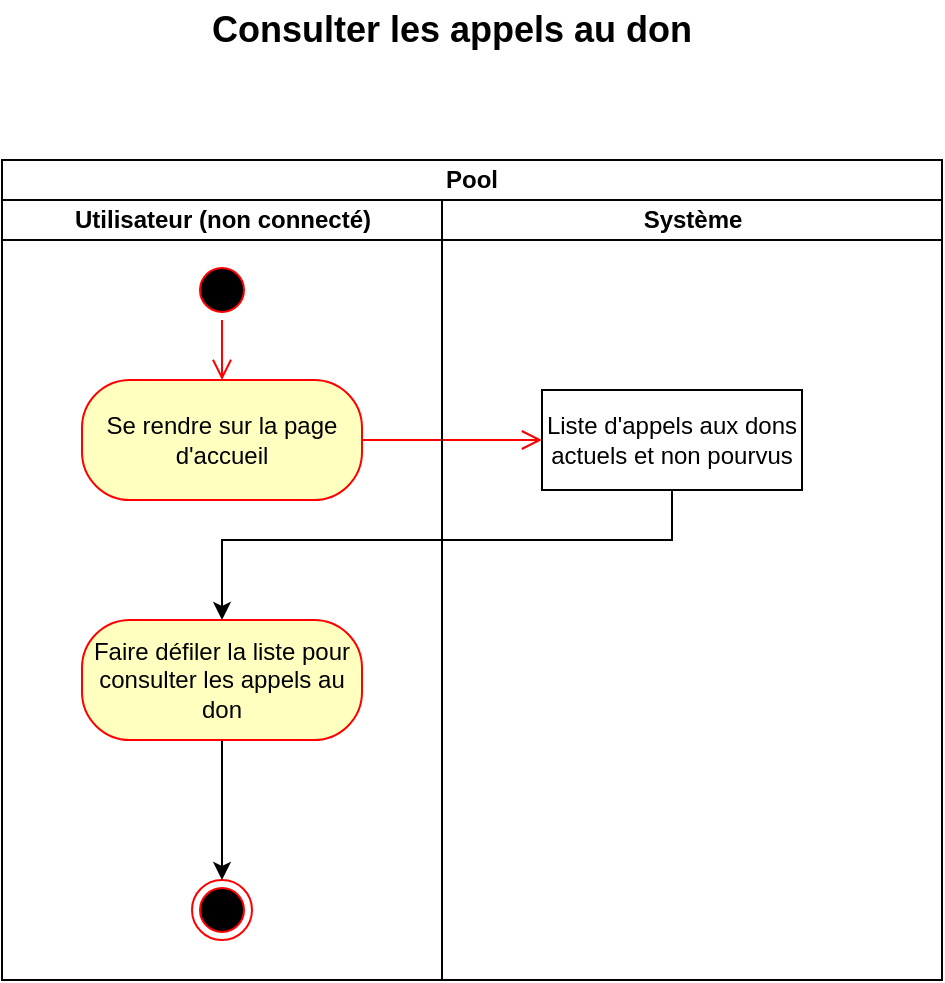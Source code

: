 <mxfile pages="5" version="11.2.8" type="device"><diagram name="Consulter les appels au don" id="P0lrINiCCGDOA02Vjuw0"><mxGraphModel dx="1088" dy="573" grid="1" gridSize="10" guides="1" tooltips="1" connect="1" arrows="1" fold="1" page="1" pageScale="1" pageWidth="827" pageHeight="1169" math="0" shadow="0"><root><mxCell id="GVZaKfd36Tq3ciWpd5Rw-0"/><mxCell id="GVZaKfd36Tq3ciWpd5Rw-1" parent="GVZaKfd36Tq3ciWpd5Rw-0"/><mxCell id="GVZaKfd36Tq3ciWpd5Rw-22" value="Consulter les appels au don" style="text;align=center;fontStyle=1;verticalAlign=middle;spacingLeft=3;spacingRight=3;strokeColor=none;rotatable=0;points=[[0,0.5],[1,0.5]];portConstraint=eastwest;fontSize=18;fontColor=#000000;" parent="GVZaKfd36Tq3ciWpd5Rw-1" vertex="1"><mxGeometry x="370" y="70" width="80" height="26" as="geometry"/></mxCell><mxCell id="zdicAbKn24tZBppEMdkY-4" value="" style="group;flipH=0;" vertex="1" connectable="0" parent="GVZaKfd36Tq3ciWpd5Rw-1"><mxGeometry x="185" y="150" width="470" height="410" as="geometry"/></mxCell><mxCell id="GVZaKfd36Tq3ciWpd5Rw-2" value="Pool" style="swimlane;html=1;childLayout=stackLayout;resizeParent=1;resizeParentMax=0;startSize=20;fontSize=12;fontColor=#000000;whiteSpace=wrap;" parent="zdicAbKn24tZBppEMdkY-4" vertex="1"><mxGeometry width="470" height="410" as="geometry"/></mxCell><mxCell id="GVZaKfd36Tq3ciWpd5Rw-3" value="Utilisateur (non connecté)" style="swimlane;html=1;startSize=20;" parent="GVZaKfd36Tq3ciWpd5Rw-2" vertex="1"><mxGeometry y="20" width="220" height="390" as="geometry"/></mxCell><mxCell id="GVZaKfd36Tq3ciWpd5Rw-4" value="Se rendre sur la page d'accueil " style="rounded=1;whiteSpace=wrap;html=1;arcSize=40;fontColor=#000000;fillColor=#ffffc0;strokeColor=#ff0000;" parent="GVZaKfd36Tq3ciWpd5Rw-3" vertex="1"><mxGeometry x="40" y="90" width="140" height="60" as="geometry"/></mxCell><mxCell id="GVZaKfd36Tq3ciWpd5Rw-5" value="" style="ellipse;html=1;shape=startState;fillColor=#000000;strokeColor=#ff0000;fontSize=12;fontColor=#000000;" parent="GVZaKfd36Tq3ciWpd5Rw-3" vertex="1"><mxGeometry x="95" y="30" width="30" height="30" as="geometry"/></mxCell><mxCell id="GVZaKfd36Tq3ciWpd5Rw-6" value="" style="edgeStyle=orthogonalEdgeStyle;html=1;verticalAlign=bottom;endArrow=open;endSize=8;strokeColor=#ff0000;labelBackgroundColor=#ffffff;fontSize=12;fontColor=#000000;entryX=0.5;entryY=0;entryDx=0;entryDy=0;" parent="GVZaKfd36Tq3ciWpd5Rw-3" source="GVZaKfd36Tq3ciWpd5Rw-5" target="GVZaKfd36Tq3ciWpd5Rw-4" edge="1"><mxGeometry relative="1" as="geometry"><mxPoint x="110" y="90" as="targetPoint"/></mxGeometry></mxCell><mxCell id="GVZaKfd36Tq3ciWpd5Rw-8" value="" style="ellipse;html=1;shape=endState;fillColor=#000000;strokeColor=#ff0000;fontSize=12;fontColor=#000000;" parent="GVZaKfd36Tq3ciWpd5Rw-3" vertex="1"><mxGeometry x="95" y="340" width="30" height="30" as="geometry"/></mxCell><mxCell id="zdicAbKn24tZBppEMdkY-3" style="edgeStyle=orthogonalEdgeStyle;rounded=0;orthogonalLoop=1;jettySize=auto;html=1;entryX=0.5;entryY=0;entryDx=0;entryDy=0;" edge="1" parent="GVZaKfd36Tq3ciWpd5Rw-3" source="zdicAbKn24tZBppEMdkY-2" target="GVZaKfd36Tq3ciWpd5Rw-8"><mxGeometry relative="1" as="geometry"/></mxCell><mxCell id="zdicAbKn24tZBppEMdkY-2" value="Faire défiler la liste pour consulter les appels au don" style="rounded=1;whiteSpace=wrap;html=1;arcSize=40;fontColor=#000000;fillColor=#ffffc0;strokeColor=#ff0000;" vertex="1" parent="GVZaKfd36Tq3ciWpd5Rw-3"><mxGeometry x="40" y="210" width="140" height="60" as="geometry"/></mxCell><mxCell id="GVZaKfd36Tq3ciWpd5Rw-9" value="" style="edgeStyle=orthogonalEdgeStyle;html=1;verticalAlign=bottom;endArrow=open;endSize=8;strokeColor=#ff0000;labelBackgroundColor=#ffffff;fontSize=12;fontColor=#000000;entryX=0;entryY=0.5;entryDx=0;entryDy=0;" parent="GVZaKfd36Tq3ciWpd5Rw-2" source="GVZaKfd36Tq3ciWpd5Rw-4" target="GVZaKfd36Tq3ciWpd5Rw-15" edge="1"><mxGeometry relative="1" as="geometry"><mxPoint x="100" y="260" as="targetPoint"/></mxGeometry></mxCell><mxCell id="GVZaKfd36Tq3ciWpd5Rw-11" value="Système" style="swimlane;html=1;startSize=20;" parent="GVZaKfd36Tq3ciWpd5Rw-2" vertex="1"><mxGeometry x="220" y="20" width="250" height="390" as="geometry"><mxRectangle x="120" y="20" width="70" height="460" as="alternateBounds"/></mxGeometry></mxCell><mxCell id="GVZaKfd36Tq3ciWpd5Rw-15" value="Liste d'appels aux dons actuels et non pourvus" style="html=1;fontSize=12;fontColor=#000000;whiteSpace=wrap;" parent="GVZaKfd36Tq3ciWpd5Rw-11" vertex="1"><mxGeometry x="50" y="95" width="130" height="50" as="geometry"/></mxCell><mxCell id="GVZaKfd36Tq3ciWpd5Rw-21" style="edgeStyle=orthogonalEdgeStyle;rounded=0;orthogonalLoop=1;jettySize=auto;html=1;labelBackgroundColor=#ffffff;startArrow=none;startFill=0;fontSize=12;fontColor=#000000;" parent="GVZaKfd36Tq3ciWpd5Rw-2" source="GVZaKfd36Tq3ciWpd5Rw-15" edge="1"><mxGeometry relative="1" as="geometry"><mxPoint x="110" y="230" as="targetPoint"/><Array as="points"><mxPoint x="335" y="190"/><mxPoint x="110" y="190"/></Array></mxGeometry></mxCell></root></mxGraphModel></diagram><diagram name="S'inscrir" id="MqLN5QoLt9pN74V2qK0Q"><mxGraphModel dx="1088" dy="573" grid="1" gridSize="10" guides="1" tooltips="1" connect="1" arrows="1" fold="1" page="1" pageScale="1" pageWidth="827" pageHeight="1169" math="0" shadow="0"><root><mxCell id="l8GvAmq7IpzJVR5yXjVX-0"/><mxCell id="l8GvAmq7IpzJVR5yXjVX-1" parent="l8GvAmq7IpzJVR5yXjVX-0"/><mxCell id="l8GvAmq7IpzJVR5yXjVX-2" value="Pool" style="swimlane;html=1;childLayout=stackLayout;resizeParent=1;resizeParentMax=0;startSize=20;fontSize=12;fontColor=#000000;whiteSpace=wrap;" parent="l8GvAmq7IpzJVR5yXjVX-1" vertex="1"><mxGeometry x="120" y="150" width="530" height="450" as="geometry"/></mxCell><mxCell id="l8GvAmq7IpzJVR5yXjVX-3" value="Utilisateur (non connecté)" style="swimlane;html=1;startSize=20;" parent="l8GvAmq7IpzJVR5yXjVX-2" vertex="1"><mxGeometry y="20" width="220" height="430" as="geometry"/></mxCell><mxCell id="l8GvAmq7IpzJVR5yXjVX-4" value="Cliquer sur le contrôle d'accès au formulaire d'inscription" style="rounded=1;whiteSpace=wrap;html=1;arcSize=40;fontColor=#000000;fillColor=#ffffc0;strokeColor=#ff0000;" parent="l8GvAmq7IpzJVR5yXjVX-3" vertex="1"><mxGeometry x="30" y="88" width="160" height="60" as="geometry"/></mxCell><mxCell id="l8GvAmq7IpzJVR5yXjVX-5" value="" style="ellipse;html=1;shape=startState;fillColor=#000000;strokeColor=#ff0000;fontSize=12;fontColor=#000000;" parent="l8GvAmq7IpzJVR5yXjVX-3" vertex="1"><mxGeometry x="95" y="30" width="30" height="30" as="geometry"/></mxCell><mxCell id="l8GvAmq7IpzJVR5yXjVX-6" value="" style="edgeStyle=orthogonalEdgeStyle;html=1;verticalAlign=bottom;endArrow=open;endSize=8;strokeColor=#ff0000;labelBackgroundColor=#ffffff;fontSize=12;fontColor=#000000;entryX=0.5;entryY=0;entryDx=0;entryDy=0;" parent="l8GvAmq7IpzJVR5yXjVX-3" source="l8GvAmq7IpzJVR5yXjVX-5" target="l8GvAmq7IpzJVR5yXjVX-4" edge="1"><mxGeometry relative="1" as="geometry"><mxPoint x="110" y="90" as="targetPoint"/></mxGeometry></mxCell><mxCell id="l8GvAmq7IpzJVR5yXjVX-7" value="Remplir le formulaire d'inscription et le soumettre" style="rounded=1;whiteSpace=wrap;html=1;arcSize=40;fontColor=#000000;fillColor=#ffffc0;strokeColor=#ff0000;" parent="l8GvAmq7IpzJVR5yXjVX-3" vertex="1"><mxGeometry x="30" y="208" width="160" height="60" as="geometry"/></mxCell><mxCell id="l8GvAmq7IpzJVR5yXjVX-8" value="" style="ellipse;html=1;shape=endState;fillColor=#000000;strokeColor=#ff0000;fontSize=12;fontColor=#000000;" parent="l8GvAmq7IpzJVR5yXjVX-3" vertex="1"><mxGeometry x="95" y="379" width="30" height="30" as="geometry"/></mxCell><mxCell id="l8GvAmq7IpzJVR5yXjVX-9" value="" style="edgeStyle=orthogonalEdgeStyle;html=1;verticalAlign=bottom;endArrow=open;endSize=8;strokeColor=#ff0000;labelBackgroundColor=#ffffff;fontSize=12;fontColor=#000000;entryX=0;entryY=0.5;entryDx=0;entryDy=0;" parent="l8GvAmq7IpzJVR5yXjVX-2" source="l8GvAmq7IpzJVR5yXjVX-4" target="l8GvAmq7IpzJVR5yXjVX-15" edge="1"><mxGeometry relative="1" as="geometry"><mxPoint x="100" y="260" as="targetPoint"/></mxGeometry></mxCell><mxCell id="l8GvAmq7IpzJVR5yXjVX-10" value="" style="edgeStyle=orthogonalEdgeStyle;html=1;verticalAlign=bottom;endArrow=open;endSize=8;strokeColor=#ff0000;labelBackgroundColor=#ffffff;fontSize=12;fontColor=#000000;entryX=0;entryY=0.5;entryDx=0;entryDy=0;" parent="l8GvAmq7IpzJVR5yXjVX-2" source="l8GvAmq7IpzJVR5yXjVX-7" target="l8GvAmq7IpzJVR5yXjVX-12" edge="1"><mxGeometry relative="1" as="geometry"><mxPoint x="100" y="328" as="targetPoint"/></mxGeometry></mxCell><mxCell id="l8GvAmq7IpzJVR5yXjVX-11" value="Système" style="swimlane;html=1;startSize=20;glass=0;" parent="l8GvAmq7IpzJVR5yXjVX-2" vertex="1"><mxGeometry x="220" y="20" width="310" height="430" as="geometry"><mxRectangle x="120" y="20" width="70" height="460" as="alternateBounds"/></mxGeometry></mxCell><mxCell id="l8GvAmq7IpzJVR5yXjVX-12" value="Validé" style="rhombus;whiteSpace=wrap;html=1;fillColor=#ffffc0;strokeColor=#ff0000;fontSize=12;fontColor=#000000;" parent="l8GvAmq7IpzJVR5yXjVX-11" vertex="1"><mxGeometry x="75" y="218" width="80" height="40" as="geometry"/></mxCell><mxCell id="l8GvAmq7IpzJVR5yXjVX-13" value="non" style="edgeStyle=orthogonalEdgeStyle;html=1;align=left;verticalAlign=bottom;endArrow=open;endSize=8;strokeColor=#ff0000;labelBackgroundColor=#ffffff;fontSize=12;fontColor=#000000;entryX=0;entryY=0.5;entryDx=0;entryDy=0;" parent="l8GvAmq7IpzJVR5yXjVX-11" source="l8GvAmq7IpzJVR5yXjVX-12" target="l8GvAmq7IpzJVR5yXjVX-16" edge="1"><mxGeometry x="-1" relative="1" as="geometry"><mxPoint x="245" y="238" as="targetPoint"/></mxGeometry></mxCell><mxCell id="l8GvAmq7IpzJVR5yXjVX-14" value="oui" style="edgeStyle=orthogonalEdgeStyle;html=1;align=left;verticalAlign=top;endArrow=open;endSize=8;strokeColor=#ff0000;labelBackgroundColor=#ffffff;fontSize=12;fontColor=#000000;entryX=0.5;entryY=0;entryDx=0;entryDy=0;" parent="l8GvAmq7IpzJVR5yXjVX-11" source="l8GvAmq7IpzJVR5yXjVX-12" target="l8GvAmq7IpzJVR5yXjVX-18" edge="1"><mxGeometry x="-1" relative="1" as="geometry"><mxPoint x="105" y="290" as="targetPoint"/></mxGeometry></mxCell><mxCell id="l8GvAmq7IpzJVR5yXjVX-15" value="Envoi du formulaire d'inscription" style="html=1;fontSize=12;fontColor=#000000;whiteSpace=wrap;" parent="l8GvAmq7IpzJVR5yXjVX-11" vertex="1"><mxGeometry x="40" y="90.5" width="150" height="55" as="geometry"/></mxCell><mxCell id="l8GvAmq7IpzJVR5yXjVX-16" value="Reprendre*" style="rhombus;whiteSpace=wrap;html=1;fillColor=#ffffc0;strokeColor=#ff0000;fontSize=12;fontColor=#000000;" parent="l8GvAmq7IpzJVR5yXjVX-11" vertex="1"><mxGeometry x="210" y="218" width="80" height="40" as="geometry"/></mxCell><mxCell id="l8GvAmq7IpzJVR5yXjVX-18" value="Message de félicitation pour l'inscription réussie" style="html=1;fontSize=12;fontColor=#000000;whiteSpace=wrap;" parent="l8GvAmq7IpzJVR5yXjVX-11" vertex="1"><mxGeometry x="50" y="290" width="130" height="60" as="geometry"/></mxCell><mxCell id="6wo7pFN15S4GRbsCO4bb-0" value="** Rollback" style="shape=note;whiteSpace=wrap;html=1;size=14;verticalAlign=middle;align=left;spacingTop=-6;fontSize=12;fontColor=#000000;comic=0;" parent="l8GvAmq7IpzJVR5yXjVX-11" vertex="1"><mxGeometry x="264" y="297.5" width="70" height="45" as="geometry"/></mxCell><mxCell id="GgJTJfHPuxnHZJXMslSK-2" value="oui" style="edgeStyle=orthogonalEdgeStyle;html=1;align=left;verticalAlign=bottom;endArrow=open;endSize=8;strokeColor=#ff0000;labelBackgroundColor=#ffffff;fontSize=12;fontColor=#000000;entryX=1;entryY=0.5;entryDx=0;entryDy=0;exitX=0.5;exitY=0;exitDx=0;exitDy=0;" edge="1" parent="l8GvAmq7IpzJVR5yXjVX-11" source="l8GvAmq7IpzJVR5yXjVX-16" target="l8GvAmq7IpzJVR5yXjVX-15"><mxGeometry x="-0.884" relative="1" as="geometry"><mxPoint x="-125" y="306" as="targetPoint"/><mxPoint as="offset"/><mxPoint x="220" y="170" as="sourcePoint"/></mxGeometry></mxCell><mxCell id="l8GvAmq7IpzJVR5yXjVX-19" value="non**" style="edgeStyle=orthogonalEdgeStyle;html=1;align=left;verticalAlign=bottom;endArrow=open;endSize=8;strokeColor=#ff0000;labelBackgroundColor=#ffffff;fontSize=12;fontColor=#000000;entryX=1;entryY=0.5;entryDx=0;entryDy=0;exitX=0.5;exitY=1;exitDx=0;exitDy=0;" parent="l8GvAmq7IpzJVR5yXjVX-2" source="l8GvAmq7IpzJVR5yXjVX-16" target="l8GvAmq7IpzJVR5yXjVX-8" edge="1"><mxGeometry x="-0.884" relative="1" as="geometry"><mxPoint x="580" y="200" as="targetPoint"/><mxPoint as="offset"/></mxGeometry></mxCell><mxCell id="l8GvAmq7IpzJVR5yXjVX-20" style="edgeStyle=orthogonalEdgeStyle;rounded=0;orthogonalLoop=1;jettySize=auto;html=1;entryX=0.5;entryY=0;entryDx=0;entryDy=0;labelBackgroundColor=#ffffff;startArrow=none;startFill=0;fontSize=12;fontColor=#000000;" parent="l8GvAmq7IpzJVR5yXjVX-2" source="l8GvAmq7IpzJVR5yXjVX-18" target="l8GvAmq7IpzJVR5yXjVX-8" edge="1"><mxGeometry relative="1" as="geometry"/></mxCell><mxCell id="l8GvAmq7IpzJVR5yXjVX-21" style="edgeStyle=orthogonalEdgeStyle;rounded=0;orthogonalLoop=1;jettySize=auto;html=1;entryX=0.5;entryY=0;entryDx=0;entryDy=0;labelBackgroundColor=#ffffff;startArrow=none;startFill=0;fontSize=12;fontColor=#000000;" parent="l8GvAmq7IpzJVR5yXjVX-2" source="l8GvAmq7IpzJVR5yXjVX-15" target="l8GvAmq7IpzJVR5yXjVX-7" edge="1"><mxGeometry relative="1" as="geometry"><Array as="points"><mxPoint x="335" y="190"/><mxPoint x="110" y="190"/></Array></mxGeometry></mxCell><mxCell id="l8GvAmq7IpzJVR5yXjVX-22" value="S'inscrir" style="text;align=center;fontStyle=1;verticalAlign=middle;spacingLeft=3;spacingRight=3;strokeColor=none;rotatable=0;points=[[0,0.5],[1,0.5]];portConstraint=eastwest;fontSize=18;fontColor=#000000;" parent="l8GvAmq7IpzJVR5yXjVX-1" vertex="1"><mxGeometry x="370" y="70" width="80" height="26" as="geometry"/></mxCell></root></mxGraphModel></diagram><diagram name="Se connecter" id="Dz3mIVA8AO2dNZ0YZ5um"><mxGraphModel dx="1088" dy="573" grid="1" gridSize="10" guides="1" tooltips="1" connect="1" arrows="1" fold="1" page="1" pageScale="1" pageWidth="827" pageHeight="1169" math="0" shadow="0"><root><mxCell id="5kyhMYOm9SVnD8MLk35U-0"/><mxCell id="5kyhMYOm9SVnD8MLk35U-1" parent="5kyhMYOm9SVnD8MLk35U-0"/><mxCell id="5kyhMYOm9SVnD8MLk35U-2" value="Pool" style="swimlane;html=1;childLayout=stackLayout;resizeParent=1;resizeParentMax=0;startSize=20;fontSize=12;fontColor=#000000;whiteSpace=wrap;" vertex="1" parent="5kyhMYOm9SVnD8MLk35U-1"><mxGeometry x="120" y="150" width="530" height="450" as="geometry"/></mxCell><mxCell id="5kyhMYOm9SVnD8MLk35U-3" value="Utilisateur (non connecté)" style="swimlane;html=1;startSize=20;" vertex="1" parent="5kyhMYOm9SVnD8MLk35U-2"><mxGeometry y="20" width="220" height="430" as="geometry"/></mxCell><mxCell id="5kyhMYOm9SVnD8MLk35U-4" value="Cliquer sur le contrôle d'accès au formulaire de connexion" style="rounded=1;whiteSpace=wrap;html=1;arcSize=40;fontColor=#000000;fillColor=#ffffc0;strokeColor=#ff0000;" vertex="1" parent="5kyhMYOm9SVnD8MLk35U-3"><mxGeometry x="30" y="88" width="160" height="60" as="geometry"/></mxCell><mxCell id="5kyhMYOm9SVnD8MLk35U-5" value="" style="ellipse;html=1;shape=startState;fillColor=#000000;strokeColor=#ff0000;fontSize=12;fontColor=#000000;" vertex="1" parent="5kyhMYOm9SVnD8MLk35U-3"><mxGeometry x="95" y="30" width="30" height="30" as="geometry"/></mxCell><mxCell id="5kyhMYOm9SVnD8MLk35U-6" value="" style="edgeStyle=orthogonalEdgeStyle;html=1;verticalAlign=bottom;endArrow=open;endSize=8;strokeColor=#ff0000;labelBackgroundColor=#ffffff;fontSize=12;fontColor=#000000;entryX=0.5;entryY=0;entryDx=0;entryDy=0;" edge="1" parent="5kyhMYOm9SVnD8MLk35U-3" source="5kyhMYOm9SVnD8MLk35U-5" target="5kyhMYOm9SVnD8MLk35U-4"><mxGeometry relative="1" as="geometry"><mxPoint x="110" y="90" as="targetPoint"/></mxGeometry></mxCell><mxCell id="5kyhMYOm9SVnD8MLk35U-7" value="Remplir le formulaire de connexion et le soumettre" style="rounded=1;whiteSpace=wrap;html=1;arcSize=40;fontColor=#000000;fillColor=#ffffc0;strokeColor=#ff0000;" vertex="1" parent="5kyhMYOm9SVnD8MLk35U-3"><mxGeometry x="30" y="208" width="160" height="60" as="geometry"/></mxCell><mxCell id="5kyhMYOm9SVnD8MLk35U-8" value="" style="ellipse;html=1;shape=endState;fillColor=#000000;strokeColor=#ff0000;fontSize=12;fontColor=#000000;" vertex="1" parent="5kyhMYOm9SVnD8MLk35U-3"><mxGeometry x="95" y="379" width="30" height="30" as="geometry"/></mxCell><mxCell id="5kyhMYOm9SVnD8MLk35U-9" value="" style="edgeStyle=orthogonalEdgeStyle;html=1;verticalAlign=bottom;endArrow=open;endSize=8;strokeColor=#ff0000;labelBackgroundColor=#ffffff;fontSize=12;fontColor=#000000;entryX=0;entryY=0.5;entryDx=0;entryDy=0;" edge="1" parent="5kyhMYOm9SVnD8MLk35U-2" source="5kyhMYOm9SVnD8MLk35U-4" target="5kyhMYOm9SVnD8MLk35U-15"><mxGeometry relative="1" as="geometry"><mxPoint x="100" y="260" as="targetPoint"/></mxGeometry></mxCell><mxCell id="5kyhMYOm9SVnD8MLk35U-10" value="" style="edgeStyle=orthogonalEdgeStyle;html=1;verticalAlign=bottom;endArrow=open;endSize=8;strokeColor=#ff0000;labelBackgroundColor=#ffffff;fontSize=12;fontColor=#000000;entryX=0;entryY=0.5;entryDx=0;entryDy=0;" edge="1" parent="5kyhMYOm9SVnD8MLk35U-2" source="5kyhMYOm9SVnD8MLk35U-7" target="5kyhMYOm9SVnD8MLk35U-12"><mxGeometry relative="1" as="geometry"><mxPoint x="100" y="328" as="targetPoint"/></mxGeometry></mxCell><mxCell id="5kyhMYOm9SVnD8MLk35U-11" value="Système" style="swimlane;html=1;startSize=20;glass=0;" vertex="1" parent="5kyhMYOm9SVnD8MLk35U-2"><mxGeometry x="220" y="20" width="310" height="430" as="geometry"><mxRectangle x="120" y="20" width="70" height="460" as="alternateBounds"/></mxGeometry></mxCell><mxCell id="5kyhMYOm9SVnD8MLk35U-12" value="Validé" style="rhombus;whiteSpace=wrap;html=1;fillColor=#ffffc0;strokeColor=#ff0000;fontSize=12;fontColor=#000000;" vertex="1" parent="5kyhMYOm9SVnD8MLk35U-11"><mxGeometry x="75" y="218" width="80" height="40" as="geometry"/></mxCell><mxCell id="5kyhMYOm9SVnD8MLk35U-13" value="non" style="edgeStyle=orthogonalEdgeStyle;html=1;align=left;verticalAlign=bottom;endArrow=open;endSize=8;strokeColor=#ff0000;labelBackgroundColor=#ffffff;fontSize=12;fontColor=#000000;entryX=0;entryY=0.5;entryDx=0;entryDy=0;" edge="1" parent="5kyhMYOm9SVnD8MLk35U-11" source="5kyhMYOm9SVnD8MLk35U-12" target="5kyhMYOm9SVnD8MLk35U-16"><mxGeometry x="-1" relative="1" as="geometry"><mxPoint x="245" y="238" as="targetPoint"/></mxGeometry></mxCell><mxCell id="5kyhMYOm9SVnD8MLk35U-14" value="oui" style="edgeStyle=orthogonalEdgeStyle;html=1;align=left;verticalAlign=top;endArrow=open;endSize=8;strokeColor=#ff0000;labelBackgroundColor=#ffffff;fontSize=12;fontColor=#000000;entryX=0.5;entryY=0;entryDx=0;entryDy=0;" edge="1" parent="5kyhMYOm9SVnD8MLk35U-11" source="5kyhMYOm9SVnD8MLk35U-12" target="5kyhMYOm9SVnD8MLk35U-17"><mxGeometry x="-1" relative="1" as="geometry"><mxPoint x="105" y="290" as="targetPoint"/></mxGeometry></mxCell><mxCell id="5kyhMYOm9SVnD8MLk35U-15" value="Envoi du formulaire de connexion" style="html=1;fontSize=12;fontColor=#000000;whiteSpace=wrap;" vertex="1" parent="5kyhMYOm9SVnD8MLk35U-11"><mxGeometry x="40" y="90.5" width="150" height="55" as="geometry"/></mxCell><mxCell id="5kyhMYOm9SVnD8MLk35U-16" value="Reprendre*" style="rhombus;whiteSpace=wrap;html=1;fillColor=#ffffc0;strokeColor=#ff0000;fontSize=12;fontColor=#000000;" vertex="1" parent="5kyhMYOm9SVnD8MLk35U-11"><mxGeometry x="210" y="218" width="80" height="40" as="geometry"/></mxCell><mxCell id="5kyhMYOm9SVnD8MLk35U-17" value="Affichage de la page d'accueil pour l'utilisateur connecté" style="html=1;fontSize=12;fontColor=#000000;whiteSpace=wrap;" vertex="1" parent="5kyhMYOm9SVnD8MLk35U-11"><mxGeometry x="50" y="290" width="130" height="60" as="geometry"/></mxCell><mxCell id="5kyhMYOm9SVnD8MLk35U-18" value="** Rollback" style="shape=note;whiteSpace=wrap;html=1;size=14;verticalAlign=middle;align=left;spacingTop=-6;fontSize=12;fontColor=#000000;comic=0;" vertex="1" parent="5kyhMYOm9SVnD8MLk35U-11"><mxGeometry x="264" y="297.5" width="70" height="45" as="geometry"/></mxCell><mxCell id="5kyhMYOm9SVnD8MLk35U-19" value="oui" style="edgeStyle=orthogonalEdgeStyle;html=1;align=left;verticalAlign=bottom;endArrow=open;endSize=8;strokeColor=#ff0000;labelBackgroundColor=#ffffff;fontSize=12;fontColor=#000000;entryX=1;entryY=0.5;entryDx=0;entryDy=0;exitX=0.5;exitY=0;exitDx=0;exitDy=0;" edge="1" parent="5kyhMYOm9SVnD8MLk35U-11" source="5kyhMYOm9SVnD8MLk35U-16" target="5kyhMYOm9SVnD8MLk35U-15"><mxGeometry x="-0.884" relative="1" as="geometry"><mxPoint x="-125" y="306" as="targetPoint"/><mxPoint as="offset"/><mxPoint x="220" y="170" as="sourcePoint"/></mxGeometry></mxCell><mxCell id="5kyhMYOm9SVnD8MLk35U-20" value="non**" style="edgeStyle=orthogonalEdgeStyle;html=1;align=left;verticalAlign=bottom;endArrow=open;endSize=8;strokeColor=#ff0000;labelBackgroundColor=#ffffff;fontSize=12;fontColor=#000000;entryX=1;entryY=0.5;entryDx=0;entryDy=0;exitX=0.5;exitY=1;exitDx=0;exitDy=0;" edge="1" parent="5kyhMYOm9SVnD8MLk35U-2" source="5kyhMYOm9SVnD8MLk35U-16" target="5kyhMYOm9SVnD8MLk35U-8"><mxGeometry x="-0.884" relative="1" as="geometry"><mxPoint x="580" y="200" as="targetPoint"/><mxPoint as="offset"/></mxGeometry></mxCell><mxCell id="5kyhMYOm9SVnD8MLk35U-21" style="edgeStyle=orthogonalEdgeStyle;rounded=0;orthogonalLoop=1;jettySize=auto;html=1;entryX=0.5;entryY=0;entryDx=0;entryDy=0;labelBackgroundColor=#ffffff;startArrow=none;startFill=0;fontSize=12;fontColor=#000000;" edge="1" parent="5kyhMYOm9SVnD8MLk35U-2" source="5kyhMYOm9SVnD8MLk35U-17" target="5kyhMYOm9SVnD8MLk35U-8"><mxGeometry relative="1" as="geometry"/></mxCell><mxCell id="5kyhMYOm9SVnD8MLk35U-22" style="edgeStyle=orthogonalEdgeStyle;rounded=0;orthogonalLoop=1;jettySize=auto;html=1;entryX=0.5;entryY=0;entryDx=0;entryDy=0;labelBackgroundColor=#ffffff;startArrow=none;startFill=0;fontSize=12;fontColor=#000000;" edge="1" parent="5kyhMYOm9SVnD8MLk35U-2" source="5kyhMYOm9SVnD8MLk35U-15" target="5kyhMYOm9SVnD8MLk35U-7"><mxGeometry relative="1" as="geometry"><Array as="points"><mxPoint x="335" y="190"/><mxPoint x="110" y="190"/></Array></mxGeometry></mxCell><mxCell id="5kyhMYOm9SVnD8MLk35U-23" value="Se connecter" style="text;align=center;fontStyle=1;verticalAlign=middle;spacingLeft=3;spacingRight=3;strokeColor=none;rotatable=0;points=[[0,0.5],[1,0.5]];portConstraint=eastwest;fontSize=18;fontColor=#000000;" vertex="1" parent="5kyhMYOm9SVnD8MLk35U-1"><mxGeometry x="370" y="70" width="80" height="26" as="geometry"/></mxCell></root></mxGraphModel></diagram><diagram name="Paramétrer les notifications" id="UpJz5eKZUtCER9y2fp8O"><mxGraphModel dx="1088" dy="573" grid="1" gridSize="10" guides="1" tooltips="1" connect="1" arrows="1" fold="1" page="1" pageScale="1" pageWidth="827" pageHeight="1169" math="0" shadow="0"><root><mxCell id="DwGbHDa7MZ-Qcvc0bfbU-0"/><mxCell id="DwGbHDa7MZ-Qcvc0bfbU-1" parent="DwGbHDa7MZ-Qcvc0bfbU-0"/><mxCell id="DwGbHDa7MZ-Qcvc0bfbU-2" value="Pool" style="swimlane;html=1;childLayout=stackLayout;resizeParent=1;resizeParentMax=0;startSize=20;fontSize=12;fontColor=#000000;whiteSpace=wrap;" vertex="1" parent="DwGbHDa7MZ-Qcvc0bfbU-1"><mxGeometry x="120" y="150" width="530" height="450" as="geometry"/></mxCell><mxCell id="DwGbHDa7MZ-Qcvc0bfbU-3" value="Utilisateur (connecté)" style="swimlane;html=1;startSize=20;" vertex="1" parent="DwGbHDa7MZ-Qcvc0bfbU-2"><mxGeometry y="20" width="220" height="430" as="geometry"/></mxCell><mxCell id="DwGbHDa7MZ-Qcvc0bfbU-4" value="Cliquer sur le contrôle d'accès aux paramètres de notification" style="rounded=1;whiteSpace=wrap;html=1;arcSize=40;fontColor=#000000;fillColor=#ffffc0;strokeColor=#ff0000;" vertex="1" parent="DwGbHDa7MZ-Qcvc0bfbU-3"><mxGeometry x="30" y="88" width="160" height="60" as="geometry"/></mxCell><mxCell id="DwGbHDa7MZ-Qcvc0bfbU-5" value="" style="ellipse;html=1;shape=startState;fillColor=#000000;strokeColor=#ff0000;fontSize=12;fontColor=#000000;" vertex="1" parent="DwGbHDa7MZ-Qcvc0bfbU-3"><mxGeometry x="95" y="30" width="30" height="30" as="geometry"/></mxCell><mxCell id="DwGbHDa7MZ-Qcvc0bfbU-6" value="" style="edgeStyle=orthogonalEdgeStyle;html=1;verticalAlign=bottom;endArrow=open;endSize=8;strokeColor=#ff0000;labelBackgroundColor=#ffffff;fontSize=12;fontColor=#000000;entryX=0.5;entryY=0;entryDx=0;entryDy=0;" edge="1" parent="DwGbHDa7MZ-Qcvc0bfbU-3" source="DwGbHDa7MZ-Qcvc0bfbU-5" target="DwGbHDa7MZ-Qcvc0bfbU-4"><mxGeometry relative="1" as="geometry"><mxPoint x="110" y="90" as="targetPoint"/></mxGeometry></mxCell><mxCell id="DwGbHDa7MZ-Qcvc0bfbU-7" value="Remplir/modifier les paramètres et les soumettre" style="rounded=1;whiteSpace=wrap;html=1;arcSize=40;fontColor=#000000;fillColor=#ffffc0;strokeColor=#ff0000;" vertex="1" parent="DwGbHDa7MZ-Qcvc0bfbU-3"><mxGeometry x="30" y="208" width="160" height="60" as="geometry"/></mxCell><mxCell id="DwGbHDa7MZ-Qcvc0bfbU-8" value="" style="ellipse;html=1;shape=endState;fillColor=#000000;strokeColor=#ff0000;fontSize=12;fontColor=#000000;" vertex="1" parent="DwGbHDa7MZ-Qcvc0bfbU-3"><mxGeometry x="95" y="379" width="30" height="30" as="geometry"/></mxCell><mxCell id="DwGbHDa7MZ-Qcvc0bfbU-9" value="" style="edgeStyle=orthogonalEdgeStyle;html=1;verticalAlign=bottom;endArrow=open;endSize=8;strokeColor=#ff0000;labelBackgroundColor=#ffffff;fontSize=12;fontColor=#000000;entryX=0;entryY=0.5;entryDx=0;entryDy=0;" edge="1" parent="DwGbHDa7MZ-Qcvc0bfbU-2" source="DwGbHDa7MZ-Qcvc0bfbU-4" target="DwGbHDa7MZ-Qcvc0bfbU-15"><mxGeometry relative="1" as="geometry"><mxPoint x="100" y="260" as="targetPoint"/></mxGeometry></mxCell><mxCell id="DwGbHDa7MZ-Qcvc0bfbU-11" value="Système" style="swimlane;html=1;startSize=20;glass=0;" vertex="1" parent="DwGbHDa7MZ-Qcvc0bfbU-2"><mxGeometry x="220" y="20" width="310" height="430" as="geometry"><mxRectangle x="120" y="20" width="70" height="460" as="alternateBounds"/></mxGeometry></mxCell><mxCell id="DwGbHDa7MZ-Qcvc0bfbU-15" value="Envoi de la page des paramètres de notification" style="html=1;fontSize=12;fontColor=#000000;whiteSpace=wrap;" vertex="1" parent="DwGbHDa7MZ-Qcvc0bfbU-11"><mxGeometry x="40" y="90.5" width="150" height="55" as="geometry"/></mxCell><mxCell id="DwGbHDa7MZ-Qcvc0bfbU-22" style="edgeStyle=orthogonalEdgeStyle;rounded=0;orthogonalLoop=1;jettySize=auto;html=1;entryX=0.5;entryY=0;entryDx=0;entryDy=0;labelBackgroundColor=#ffffff;startArrow=none;startFill=0;fontSize=12;fontColor=#000000;" edge="1" parent="DwGbHDa7MZ-Qcvc0bfbU-2" source="DwGbHDa7MZ-Qcvc0bfbU-15" target="DwGbHDa7MZ-Qcvc0bfbU-7"><mxGeometry relative="1" as="geometry"><Array as="points"><mxPoint x="335" y="190"/><mxPoint x="110" y="190"/></Array></mxGeometry></mxCell><mxCell id="DwGbHDa7MZ-Qcvc0bfbU-23" value="Paramétrer les notifications" style="text;align=center;fontStyle=1;verticalAlign=middle;spacingLeft=3;spacingRight=3;strokeColor=none;rotatable=0;points=[[0,0.5],[1,0.5]];portConstraint=eastwest;fontSize=18;fontColor=#000000;" vertex="1" parent="DwGbHDa7MZ-Qcvc0bfbU-1"><mxGeometry x="370" y="70" width="80" height="26" as="geometry"/></mxCell><mxCell id="DwGbHDa7MZ-Qcvc0bfbU-24" value="Sauvegarde des paramètres saisis par l'utilisateur connecté" style="html=1;fontSize=12;fontColor=#000000;whiteSpace=wrap;" vertex="1" parent="DwGbHDa7MZ-Qcvc0bfbU-1"><mxGeometry x="400" y="385" width="130" height="60" as="geometry"/></mxCell><mxCell id="DwGbHDa7MZ-Qcvc0bfbU-10" value="" style="edgeStyle=orthogonalEdgeStyle;html=1;verticalAlign=bottom;endArrow=open;endSize=8;strokeColor=#ff0000;labelBackgroundColor=#ffffff;fontSize=12;fontColor=#000000;" edge="1" parent="DwGbHDa7MZ-Qcvc0bfbU-1" source="DwGbHDa7MZ-Qcvc0bfbU-7"><mxGeometry relative="1" as="geometry"><mxPoint x="400" y="408" as="targetPoint"/></mxGeometry></mxCell><mxCell id="DwGbHDa7MZ-Qcvc0bfbU-21" style="edgeStyle=orthogonalEdgeStyle;rounded=0;orthogonalLoop=1;jettySize=auto;html=1;entryX=0.5;entryY=0;entryDx=0;entryDy=0;labelBackgroundColor=#ffffff;startArrow=none;startFill=0;fontSize=12;fontColor=#000000;exitX=0.5;exitY=1;exitDx=0;exitDy=0;" edge="1" parent="DwGbHDa7MZ-Qcvc0bfbU-1" source="DwGbHDa7MZ-Qcvc0bfbU-24" target="DwGbHDa7MZ-Qcvc0bfbU-8"><mxGeometry relative="1" as="geometry"><mxPoint x="390" y="490" as="sourcePoint"/></mxGeometry></mxCell></root></mxGraphModel></diagram><diagram name="Copy of Paramétrer les notifications" id="8aORKH_e5ag-NCmW8pvj"><mxGraphModel dx="1088" dy="573" grid="1" gridSize="10" guides="1" tooltips="1" connect="1" arrows="1" fold="1" page="1" pageScale="1" pageWidth="827" pageHeight="1169" math="0" shadow="0"><root><mxCell id="zpwet43Dzv20QfDW6HKe-0"/><mxCell id="zpwet43Dzv20QfDW6HKe-1" parent="zpwet43Dzv20QfDW6HKe-0"/><mxCell id="zpwet43Dzv20QfDW6HKe-2" value="Pool" style="swimlane;html=1;childLayout=stackLayout;resizeParent=1;resizeParentMax=0;startSize=20;fontSize=12;fontColor=#000000;whiteSpace=wrap;" vertex="1" parent="zpwet43Dzv20QfDW6HKe-1"><mxGeometry x="120" y="150" width="530" height="450" as="geometry"/></mxCell><mxCell id="zpwet43Dzv20QfDW6HKe-3" value="Utilisateur (connecté)" style="swimlane;html=1;startSize=20;" vertex="1" parent="zpwet43Dzv20QfDW6HKe-2"><mxGeometry y="20" width="220" height="430" as="geometry"/></mxCell><mxCell id="zpwet43Dzv20QfDW6HKe-4" value="Cliquer sur le contrôle d'accès aux paramètres de notification" style="rounded=1;whiteSpace=wrap;html=1;arcSize=40;fontColor=#000000;fillColor=#ffffc0;strokeColor=#ff0000;" vertex="1" parent="zpwet43Dzv20QfDW6HKe-3"><mxGeometry x="30" y="88" width="160" height="60" as="geometry"/></mxCell><mxCell id="zpwet43Dzv20QfDW6HKe-5" value="" style="ellipse;html=1;shape=startState;fillColor=#000000;strokeColor=#ff0000;fontSize=12;fontColor=#000000;" vertex="1" parent="zpwet43Dzv20QfDW6HKe-3"><mxGeometry x="95" y="30" width="30" height="30" as="geometry"/></mxCell><mxCell id="zpwet43Dzv20QfDW6HKe-6" value="" style="edgeStyle=orthogonalEdgeStyle;html=1;verticalAlign=bottom;endArrow=open;endSize=8;strokeColor=#ff0000;labelBackgroundColor=#ffffff;fontSize=12;fontColor=#000000;entryX=0.5;entryY=0;entryDx=0;entryDy=0;" edge="1" parent="zpwet43Dzv20QfDW6HKe-3" source="zpwet43Dzv20QfDW6HKe-5" target="zpwet43Dzv20QfDW6HKe-4"><mxGeometry relative="1" as="geometry"><mxPoint x="110" y="90" as="targetPoint"/></mxGeometry></mxCell><mxCell id="zpwet43Dzv20QfDW6HKe-7" value="Remplir/modifier les paramètres et les soumettre" style="rounded=1;whiteSpace=wrap;html=1;arcSize=40;fontColor=#000000;fillColor=#ffffc0;strokeColor=#ff0000;" vertex="1" parent="zpwet43Dzv20QfDW6HKe-3"><mxGeometry x="30" y="208" width="160" height="60" as="geometry"/></mxCell><mxCell id="zpwet43Dzv20QfDW6HKe-8" value="" style="ellipse;html=1;shape=endState;fillColor=#000000;strokeColor=#ff0000;fontSize=12;fontColor=#000000;" vertex="1" parent="zpwet43Dzv20QfDW6HKe-3"><mxGeometry x="95" y="379" width="30" height="30" as="geometry"/></mxCell><mxCell id="zpwet43Dzv20QfDW6HKe-9" value="" style="edgeStyle=orthogonalEdgeStyle;html=1;verticalAlign=bottom;endArrow=open;endSize=8;strokeColor=#ff0000;labelBackgroundColor=#ffffff;fontSize=12;fontColor=#000000;entryX=0;entryY=0.5;entryDx=0;entryDy=0;" edge="1" parent="zpwet43Dzv20QfDW6HKe-2" source="zpwet43Dzv20QfDW6HKe-4" target="zpwet43Dzv20QfDW6HKe-11"><mxGeometry relative="1" as="geometry"><mxPoint x="100" y="260" as="targetPoint"/></mxGeometry></mxCell><mxCell id="zpwet43Dzv20QfDW6HKe-10" value="Système" style="swimlane;html=1;startSize=20;glass=0;" vertex="1" parent="zpwet43Dzv20QfDW6HKe-2"><mxGeometry x="220" y="20" width="310" height="430" as="geometry"><mxRectangle x="120" y="20" width="70" height="460" as="alternateBounds"/></mxGeometry></mxCell><mxCell id="zpwet43Dzv20QfDW6HKe-11" value="Envoi de la page des paramètres de notification" style="html=1;fontSize=12;fontColor=#000000;whiteSpace=wrap;" vertex="1" parent="zpwet43Dzv20QfDW6HKe-10"><mxGeometry x="40" y="90.5" width="150" height="55" as="geometry"/></mxCell><mxCell id="zpwet43Dzv20QfDW6HKe-12" style="edgeStyle=orthogonalEdgeStyle;rounded=0;orthogonalLoop=1;jettySize=auto;html=1;entryX=0.5;entryY=0;entryDx=0;entryDy=0;labelBackgroundColor=#ffffff;startArrow=none;startFill=0;fontSize=12;fontColor=#000000;" edge="1" parent="zpwet43Dzv20QfDW6HKe-2" source="zpwet43Dzv20QfDW6HKe-11" target="zpwet43Dzv20QfDW6HKe-7"><mxGeometry relative="1" as="geometry"><Array as="points"><mxPoint x="335" y="190"/><mxPoint x="110" y="190"/></Array></mxGeometry></mxCell><mxCell id="zpwet43Dzv20QfDW6HKe-13" value="Sign" style="text;align=center;fontStyle=1;verticalAlign=middle;spacingLeft=3;spacingRight=3;strokeColor=none;rotatable=0;points=[[0,0.5],[1,0.5]];portConstraint=eastwest;fontSize=18;fontColor=#000000;" vertex="1" parent="zpwet43Dzv20QfDW6HKe-1"><mxGeometry x="370" y="70" width="80" height="26" as="geometry"/></mxCell><mxCell id="zpwet43Dzv20QfDW6HKe-14" value="Sauvegarde des paramètres saisis par l'utilisateur connecté" style="html=1;fontSize=12;fontColor=#000000;whiteSpace=wrap;" vertex="1" parent="zpwet43Dzv20QfDW6HKe-1"><mxGeometry x="400" y="385" width="130" height="60" as="geometry"/></mxCell><mxCell id="zpwet43Dzv20QfDW6HKe-15" value="" style="edgeStyle=orthogonalEdgeStyle;html=1;verticalAlign=bottom;endArrow=open;endSize=8;strokeColor=#ff0000;labelBackgroundColor=#ffffff;fontSize=12;fontColor=#000000;" edge="1" parent="zpwet43Dzv20QfDW6HKe-1" source="zpwet43Dzv20QfDW6HKe-7"><mxGeometry relative="1" as="geometry"><mxPoint x="400" y="408" as="targetPoint"/></mxGeometry></mxCell><mxCell id="zpwet43Dzv20QfDW6HKe-16" style="edgeStyle=orthogonalEdgeStyle;rounded=0;orthogonalLoop=1;jettySize=auto;html=1;entryX=0.5;entryY=0;entryDx=0;entryDy=0;labelBackgroundColor=#ffffff;startArrow=none;startFill=0;fontSize=12;fontColor=#000000;exitX=0.5;exitY=1;exitDx=0;exitDy=0;" edge="1" parent="zpwet43Dzv20QfDW6HKe-1" source="zpwet43Dzv20QfDW6HKe-14" target="zpwet43Dzv20QfDW6HKe-8"><mxGeometry relative="1" as="geometry"><mxPoint x="390" y="490" as="sourcePoint"/></mxGeometry></mxCell></root></mxGraphModel></diagram></mxfile>